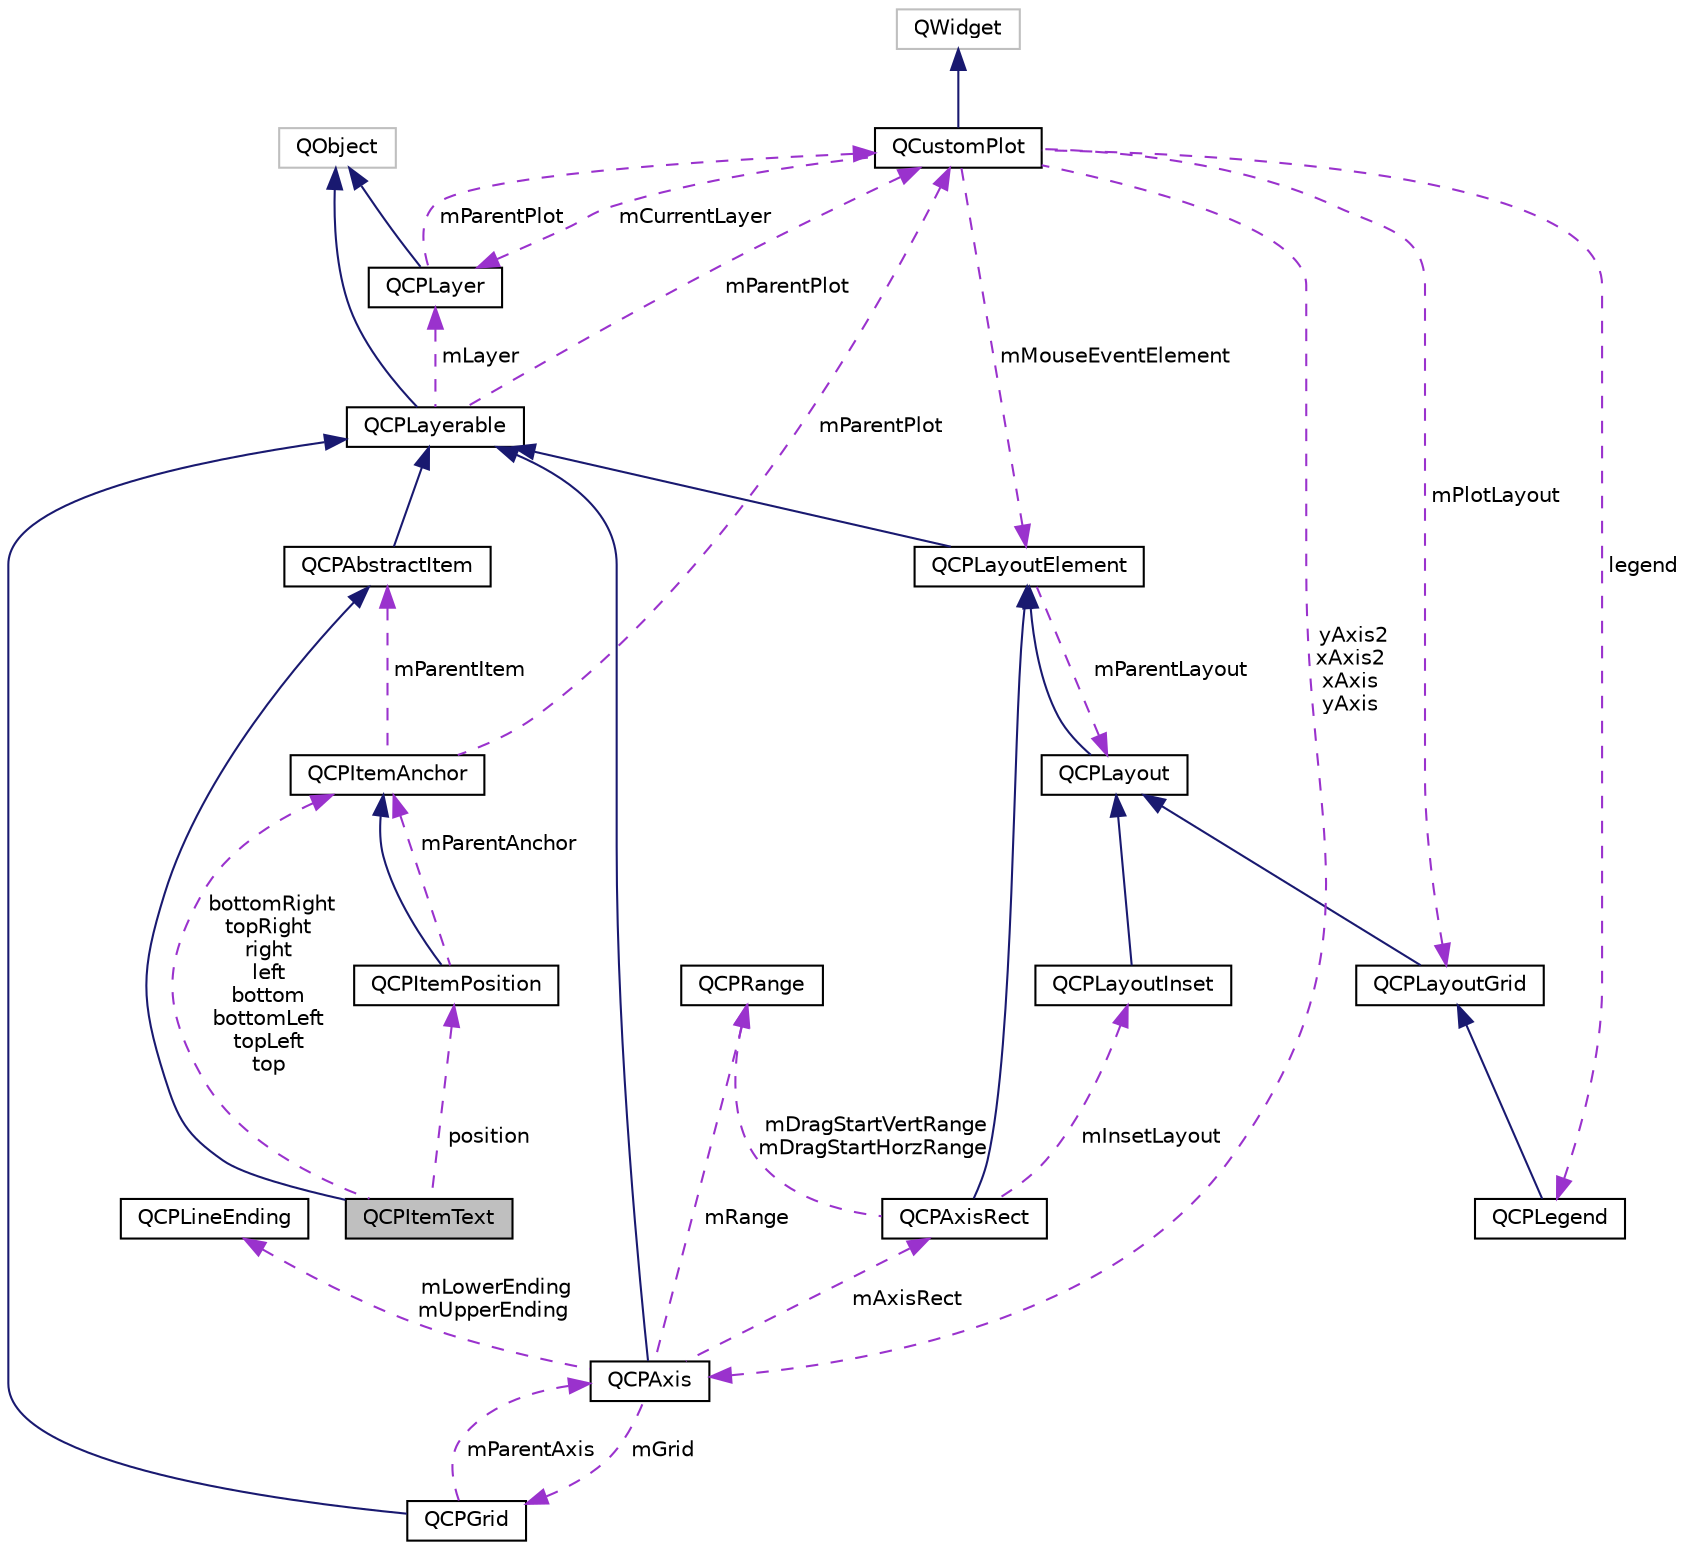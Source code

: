 digraph "QCPItemText"
{
  edge [fontname="Helvetica",fontsize="10",labelfontname="Helvetica",labelfontsize="10"];
  node [fontname="Helvetica",fontsize="10",shape=record];
  Node1 [label="QCPItemText",height=0.2,width=0.4,color="black", fillcolor="grey75", style="filled" fontcolor="black"];
  Node2 -> Node1 [dir="back",color="midnightblue",fontsize="10",style="solid",fontname="Helvetica"];
  Node2 [label="QCPAbstractItem",height=0.2,width=0.4,color="black", fillcolor="white", style="filled",URL="$class_q_c_p_abstract_item.html",tooltip="The abstract base class for all items in a plot. "];
  Node3 -> Node2 [dir="back",color="midnightblue",fontsize="10",style="solid",fontname="Helvetica"];
  Node3 [label="QCPLayerable",height=0.2,width=0.4,color="black", fillcolor="white", style="filled",URL="$class_q_c_p_layerable.html",tooltip="Base class for all drawable objects. "];
  Node4 -> Node3 [dir="back",color="midnightblue",fontsize="10",style="solid",fontname="Helvetica"];
  Node4 [label="QObject",height=0.2,width=0.4,color="grey75", fillcolor="white", style="filled"];
  Node5 -> Node3 [dir="back",color="darkorchid3",fontsize="10",style="dashed",label=" mLayer" ,fontname="Helvetica"];
  Node5 [label="QCPLayer",height=0.2,width=0.4,color="black", fillcolor="white", style="filled",URL="$class_q_c_p_layer.html",tooltip="A layer that may contain objects, to control the rendering order. "];
  Node4 -> Node5 [dir="back",color="midnightblue",fontsize="10",style="solid",fontname="Helvetica"];
  Node6 -> Node5 [dir="back",color="darkorchid3",fontsize="10",style="dashed",label=" mParentPlot" ,fontname="Helvetica"];
  Node6 [label="QCustomPlot",height=0.2,width=0.4,color="black", fillcolor="white", style="filled",URL="$class_q_custom_plot.html",tooltip="The central class of the library. This is the QWidget which displays the plot and interacts with the ..."];
  Node7 -> Node6 [dir="back",color="midnightblue",fontsize="10",style="solid",fontname="Helvetica"];
  Node7 [label="QWidget",height=0.2,width=0.4,color="grey75", fillcolor="white", style="filled"];
  Node5 -> Node6 [dir="back",color="darkorchid3",fontsize="10",style="dashed",label=" mCurrentLayer" ,fontname="Helvetica"];
  Node8 -> Node6 [dir="back",color="darkorchid3",fontsize="10",style="dashed",label=" mPlotLayout" ,fontname="Helvetica"];
  Node8 [label="QCPLayoutGrid",height=0.2,width=0.4,color="black", fillcolor="white", style="filled",URL="$class_q_c_p_layout_grid.html",tooltip="A layout that arranges child elements in a grid. "];
  Node9 -> Node8 [dir="back",color="midnightblue",fontsize="10",style="solid",fontname="Helvetica"];
  Node9 [label="QCPLayout",height=0.2,width=0.4,color="black", fillcolor="white", style="filled",URL="$class_q_c_p_layout.html",tooltip="The abstract base class for layouts. "];
  Node10 -> Node9 [dir="back",color="midnightblue",fontsize="10",style="solid",fontname="Helvetica"];
  Node10 [label="QCPLayoutElement",height=0.2,width=0.4,color="black", fillcolor="white", style="filled",URL="$class_q_c_p_layout_element.html",tooltip="The abstract base class for all objects that form the layout system. "];
  Node3 -> Node10 [dir="back",color="midnightblue",fontsize="10",style="solid",fontname="Helvetica"];
  Node9 -> Node10 [dir="back",color="darkorchid3",fontsize="10",style="dashed",label=" mParentLayout" ,fontname="Helvetica"];
  Node11 -> Node6 [dir="back",color="darkorchid3",fontsize="10",style="dashed",label=" yAxis2\nxAxis2\nxAxis\nyAxis" ,fontname="Helvetica"];
  Node11 [label="QCPAxis",height=0.2,width=0.4,color="black", fillcolor="white", style="filled",URL="$class_q_c_p_axis.html",tooltip="Manages a single axis inside a QCustomPlot. "];
  Node3 -> Node11 [dir="back",color="midnightblue",fontsize="10",style="solid",fontname="Helvetica"];
  Node12 -> Node11 [dir="back",color="darkorchid3",fontsize="10",style="dashed",label=" mRange" ,fontname="Helvetica"];
  Node12 [label="QCPRange",height=0.2,width=0.4,color="black", fillcolor="white", style="filled",URL="$class_q_c_p_range.html",tooltip="Represents the range an axis is encompassing. "];
  Node13 -> Node11 [dir="back",color="darkorchid3",fontsize="10",style="dashed",label=" mLowerEnding\nmUpperEnding" ,fontname="Helvetica"];
  Node13 [label="QCPLineEnding",height=0.2,width=0.4,color="black", fillcolor="white", style="filled",URL="$class_q_c_p_line_ending.html",tooltip="Handles the different ending decorations for line-like items. "];
  Node14 -> Node11 [dir="back",color="darkorchid3",fontsize="10",style="dashed",label=" mGrid" ,fontname="Helvetica"];
  Node14 [label="QCPGrid",height=0.2,width=0.4,color="black", fillcolor="white", style="filled",URL="$class_q_c_p_grid.html",tooltip="Responsible for drawing the grid of a QCPAxis. "];
  Node3 -> Node14 [dir="back",color="midnightblue",fontsize="10",style="solid",fontname="Helvetica"];
  Node11 -> Node14 [dir="back",color="darkorchid3",fontsize="10",style="dashed",label=" mParentAxis" ,fontname="Helvetica"];
  Node15 -> Node11 [dir="back",color="darkorchid3",fontsize="10",style="dashed",label=" mAxisRect" ,fontname="Helvetica"];
  Node15 [label="QCPAxisRect",height=0.2,width=0.4,color="black", fillcolor="white", style="filled",URL="$class_q_c_p_axis_rect.html",tooltip="Holds multiple axes and arranges them in a rectangular shape. "];
  Node10 -> Node15 [dir="back",color="midnightblue",fontsize="10",style="solid",fontname="Helvetica"];
  Node16 -> Node15 [dir="back",color="darkorchid3",fontsize="10",style="dashed",label=" mInsetLayout" ,fontname="Helvetica"];
  Node16 [label="QCPLayoutInset",height=0.2,width=0.4,color="black", fillcolor="white", style="filled",URL="$class_q_c_p_layout_inset.html",tooltip="A layout that places child elements aligned to the border or arbitrarily positioned. "];
  Node9 -> Node16 [dir="back",color="midnightblue",fontsize="10",style="solid",fontname="Helvetica"];
  Node12 -> Node15 [dir="back",color="darkorchid3",fontsize="10",style="dashed",label=" mDragStartVertRange\nmDragStartHorzRange" ,fontname="Helvetica"];
  Node10 -> Node6 [dir="back",color="darkorchid3",fontsize="10",style="dashed",label=" mMouseEventElement" ,fontname="Helvetica"];
  Node17 -> Node6 [dir="back",color="darkorchid3",fontsize="10",style="dashed",label=" legend" ,fontname="Helvetica"];
  Node17 [label="QCPLegend",height=0.2,width=0.4,color="black", fillcolor="white", style="filled",URL="$class_q_c_p_legend.html",tooltip="Manages a legend inside a QCustomPlot. "];
  Node8 -> Node17 [dir="back",color="midnightblue",fontsize="10",style="solid",fontname="Helvetica"];
  Node6 -> Node3 [dir="back",color="darkorchid3",fontsize="10",style="dashed",label=" mParentPlot" ,fontname="Helvetica"];
  Node18 -> Node1 [dir="back",color="darkorchid3",fontsize="10",style="dashed",label=" position" ,fontname="Helvetica"];
  Node18 [label="QCPItemPosition",height=0.2,width=0.4,color="black", fillcolor="white", style="filled",URL="$class_q_c_p_item_position.html",tooltip="Manages the position of an item. "];
  Node19 -> Node18 [dir="back",color="midnightblue",fontsize="10",style="solid",fontname="Helvetica"];
  Node19 [label="QCPItemAnchor",height=0.2,width=0.4,color="black", fillcolor="white", style="filled",URL="$class_q_c_p_item_anchor.html",tooltip="An anchor of an item to which positions can be attached to. "];
  Node2 -> Node19 [dir="back",color="darkorchid3",fontsize="10",style="dashed",label=" mParentItem" ,fontname="Helvetica"];
  Node6 -> Node19 [dir="back",color="darkorchid3",fontsize="10",style="dashed",label=" mParentPlot" ,fontname="Helvetica"];
  Node19 -> Node18 [dir="back",color="darkorchid3",fontsize="10",style="dashed",label=" mParentAnchor" ,fontname="Helvetica"];
  Node19 -> Node1 [dir="back",color="darkorchid3",fontsize="10",style="dashed",label=" bottomRight\ntopRight\nright\nleft\nbottom\nbottomLeft\ntopLeft\ntop" ,fontname="Helvetica"];
}
